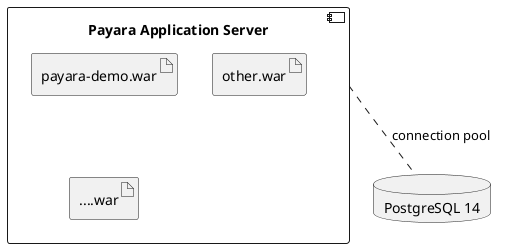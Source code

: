 @startuml


component payara as "Payara Application Server" {
    artifact payarademo as "payara-demo.war"
    artifact another as "other.war"
    artifact extra as "....war"
}


database postgresql as "PostgreSQL 14"

payara .. postgresql : "connection pool"


@enduml

